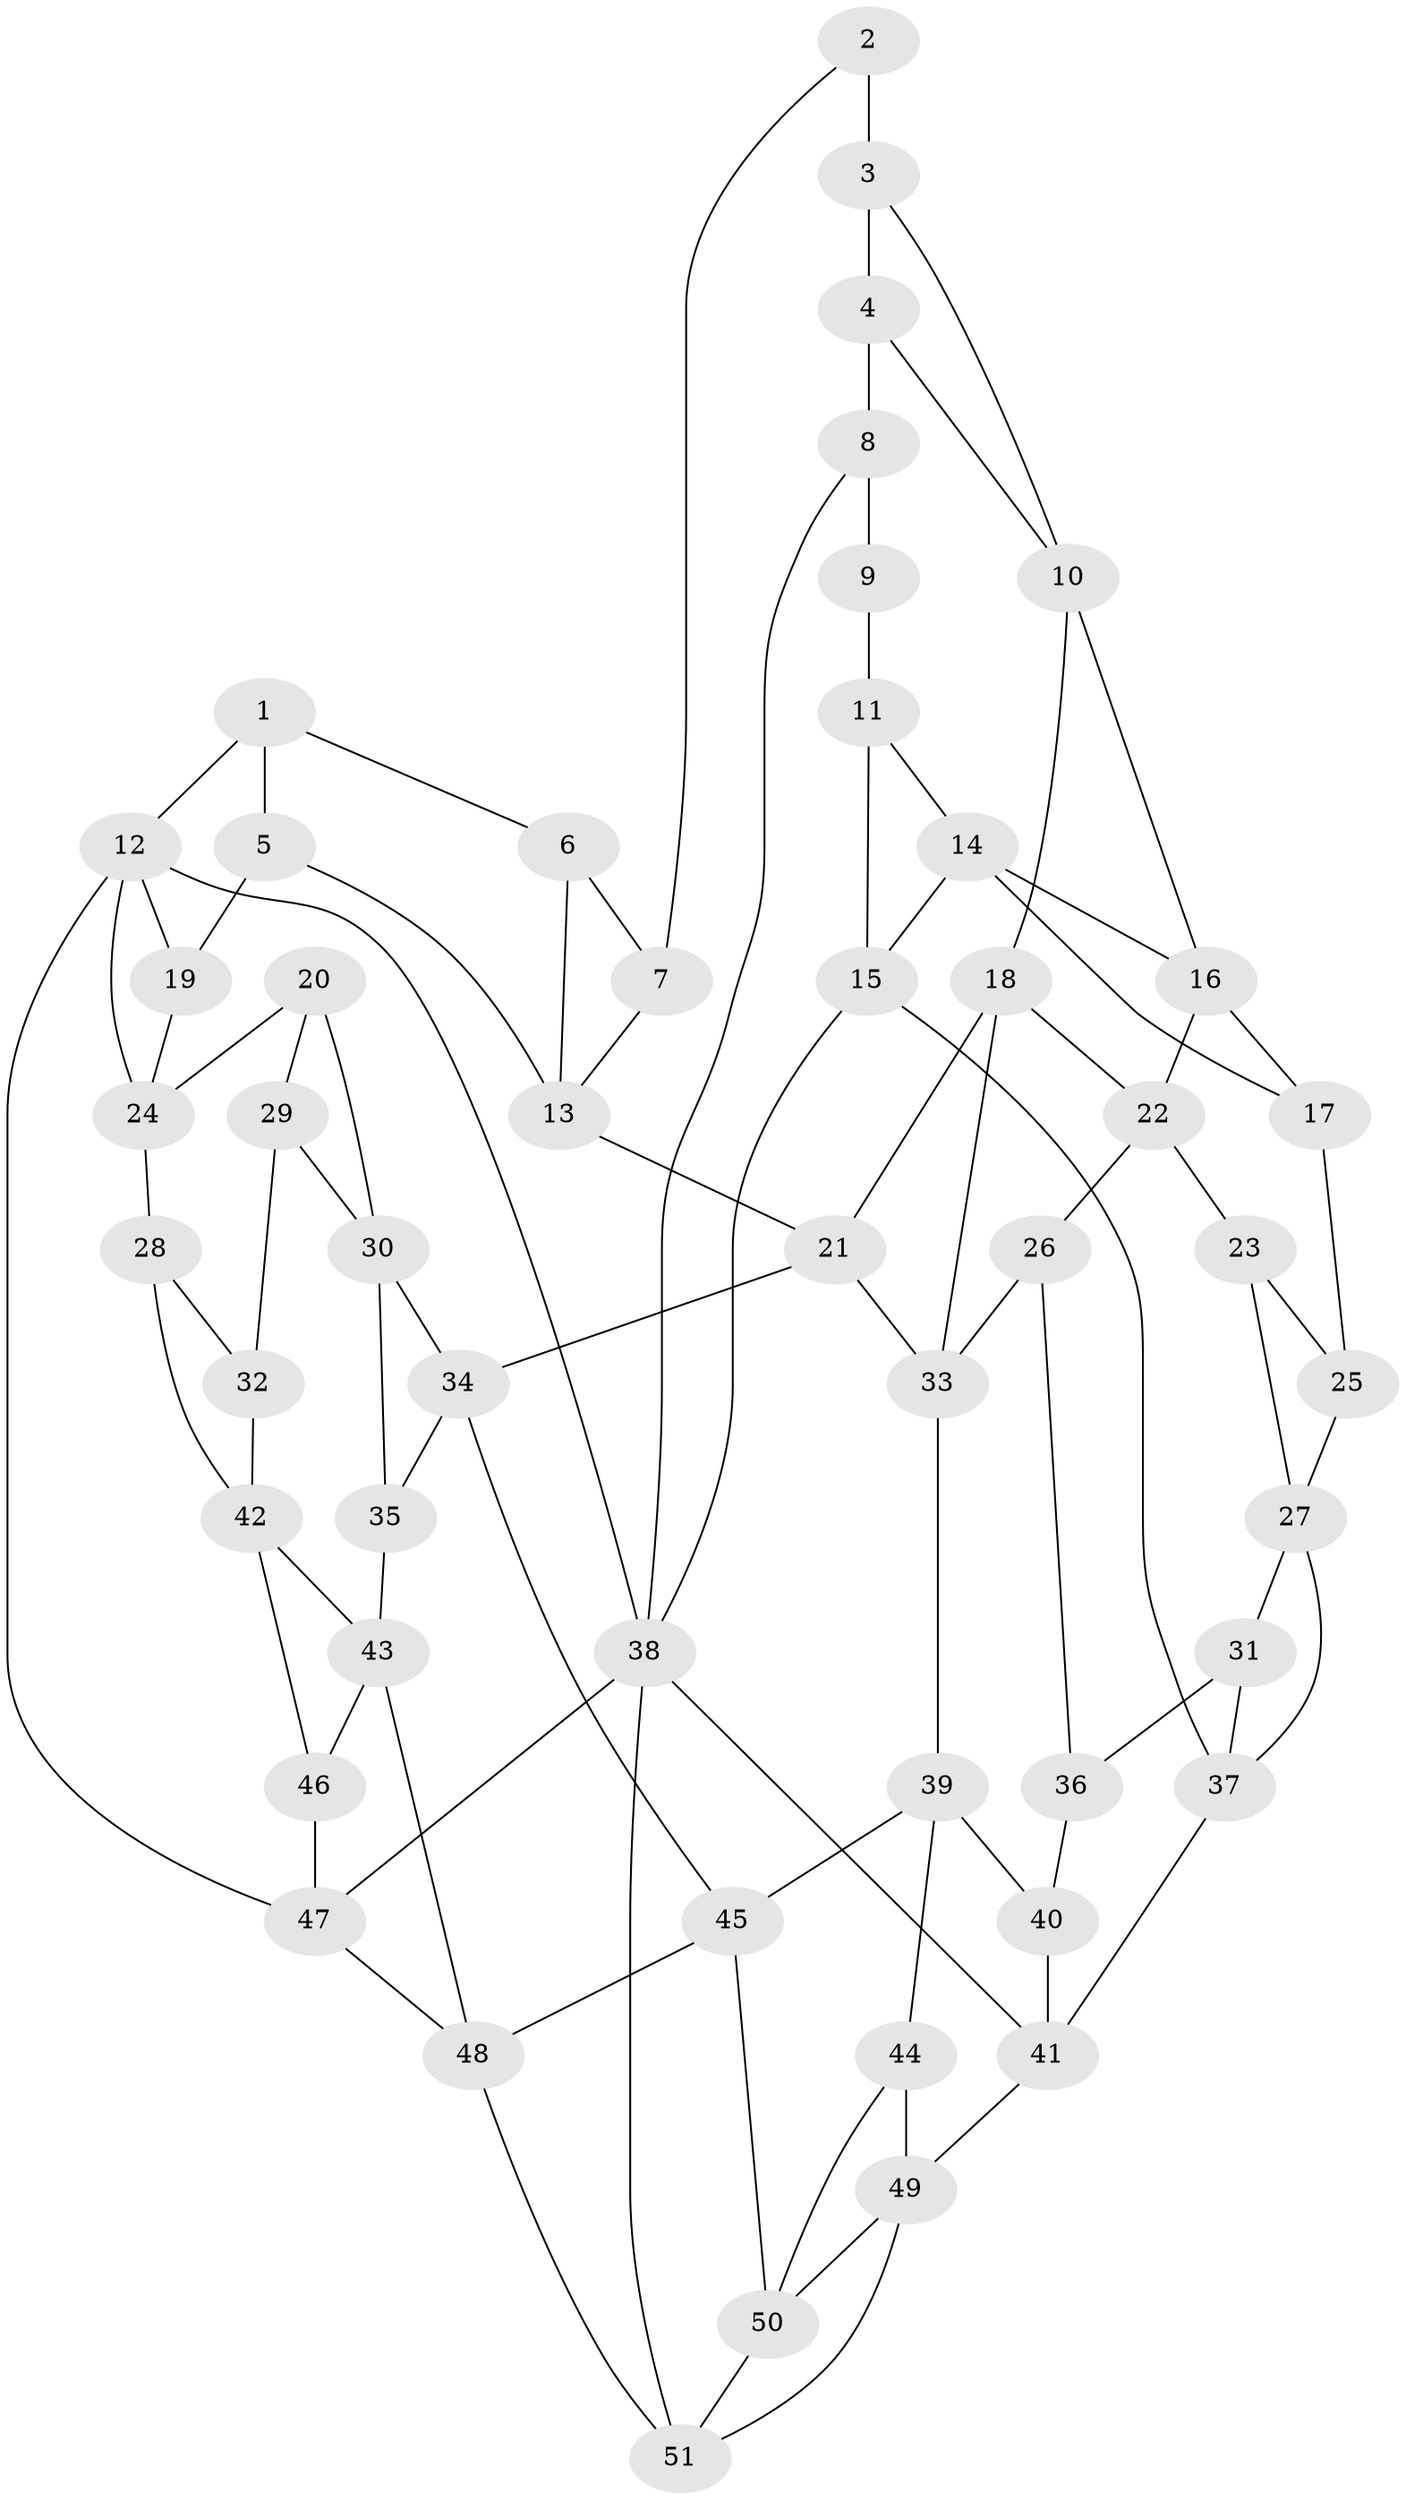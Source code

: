 // original degree distribution, {3: 0.0196078431372549, 4: 0.2549019607843137, 6: 0.23529411764705882, 5: 0.49019607843137253}
// Generated by graph-tools (version 1.1) at 2025/03/03/09/25 03:03:23]
// undirected, 51 vertices, 90 edges
graph export_dot {
graph [start="1"]
  node [color=gray90,style=filled];
  1;
  2;
  3;
  4;
  5;
  6;
  7;
  8;
  9;
  10;
  11;
  12;
  13;
  14;
  15;
  16;
  17;
  18;
  19;
  20;
  21;
  22;
  23;
  24;
  25;
  26;
  27;
  28;
  29;
  30;
  31;
  32;
  33;
  34;
  35;
  36;
  37;
  38;
  39;
  40;
  41;
  42;
  43;
  44;
  45;
  46;
  47;
  48;
  49;
  50;
  51;
  1 -- 5 [weight=1.0];
  1 -- 6 [weight=1.0];
  1 -- 12 [weight=1.0];
  2 -- 3 [weight=2.0];
  2 -- 7 [weight=1.0];
  3 -- 4 [weight=1.0];
  3 -- 10 [weight=1.0];
  4 -- 8 [weight=2.0];
  4 -- 10 [weight=1.0];
  5 -- 13 [weight=1.0];
  5 -- 19 [weight=2.0];
  6 -- 7 [weight=2.0];
  6 -- 13 [weight=1.0];
  7 -- 13 [weight=1.0];
  8 -- 9 [weight=1.0];
  8 -- 38 [weight=1.0];
  9 -- 11 [weight=2.0];
  10 -- 16 [weight=1.0];
  10 -- 18 [weight=1.0];
  11 -- 14 [weight=1.0];
  11 -- 15 [weight=1.0];
  12 -- 19 [weight=1.0];
  12 -- 24 [weight=1.0];
  12 -- 38 [weight=1.0];
  12 -- 47 [weight=1.0];
  13 -- 21 [weight=1.0];
  14 -- 15 [weight=1.0];
  14 -- 16 [weight=1.0];
  14 -- 17 [weight=1.0];
  15 -- 37 [weight=1.0];
  15 -- 38 [weight=1.0];
  16 -- 17 [weight=1.0];
  16 -- 22 [weight=1.0];
  17 -- 25 [weight=2.0];
  18 -- 21 [weight=1.0];
  18 -- 22 [weight=1.0];
  18 -- 33 [weight=1.0];
  19 -- 24 [weight=1.0];
  20 -- 24 [weight=1.0];
  20 -- 29 [weight=1.0];
  20 -- 30 [weight=1.0];
  21 -- 33 [weight=1.0];
  21 -- 34 [weight=1.0];
  22 -- 23 [weight=1.0];
  22 -- 26 [weight=1.0];
  23 -- 25 [weight=1.0];
  23 -- 27 [weight=1.0];
  24 -- 28 [weight=1.0];
  25 -- 27 [weight=1.0];
  26 -- 33 [weight=1.0];
  26 -- 36 [weight=1.0];
  27 -- 31 [weight=1.0];
  27 -- 37 [weight=1.0];
  28 -- 32 [weight=1.0];
  28 -- 42 [weight=1.0];
  29 -- 30 [weight=1.0];
  29 -- 32 [weight=2.0];
  30 -- 34 [weight=1.0];
  30 -- 35 [weight=1.0];
  31 -- 36 [weight=1.0];
  31 -- 37 [weight=1.0];
  32 -- 42 [weight=1.0];
  33 -- 39 [weight=1.0];
  34 -- 35 [weight=1.0];
  34 -- 45 [weight=1.0];
  35 -- 43 [weight=1.0];
  36 -- 40 [weight=2.0];
  37 -- 41 [weight=1.0];
  38 -- 41 [weight=1.0];
  38 -- 47 [weight=1.0];
  38 -- 51 [weight=1.0];
  39 -- 40 [weight=1.0];
  39 -- 44 [weight=1.0];
  39 -- 45 [weight=1.0];
  40 -- 41 [weight=1.0];
  41 -- 49 [weight=1.0];
  42 -- 43 [weight=1.0];
  42 -- 46 [weight=1.0];
  43 -- 46 [weight=1.0];
  43 -- 48 [weight=1.0];
  44 -- 49 [weight=1.0];
  44 -- 50 [weight=1.0];
  45 -- 48 [weight=1.0];
  45 -- 50 [weight=1.0];
  46 -- 47 [weight=2.0];
  47 -- 48 [weight=1.0];
  48 -- 51 [weight=1.0];
  49 -- 50 [weight=1.0];
  49 -- 51 [weight=1.0];
  50 -- 51 [weight=1.0];
}
